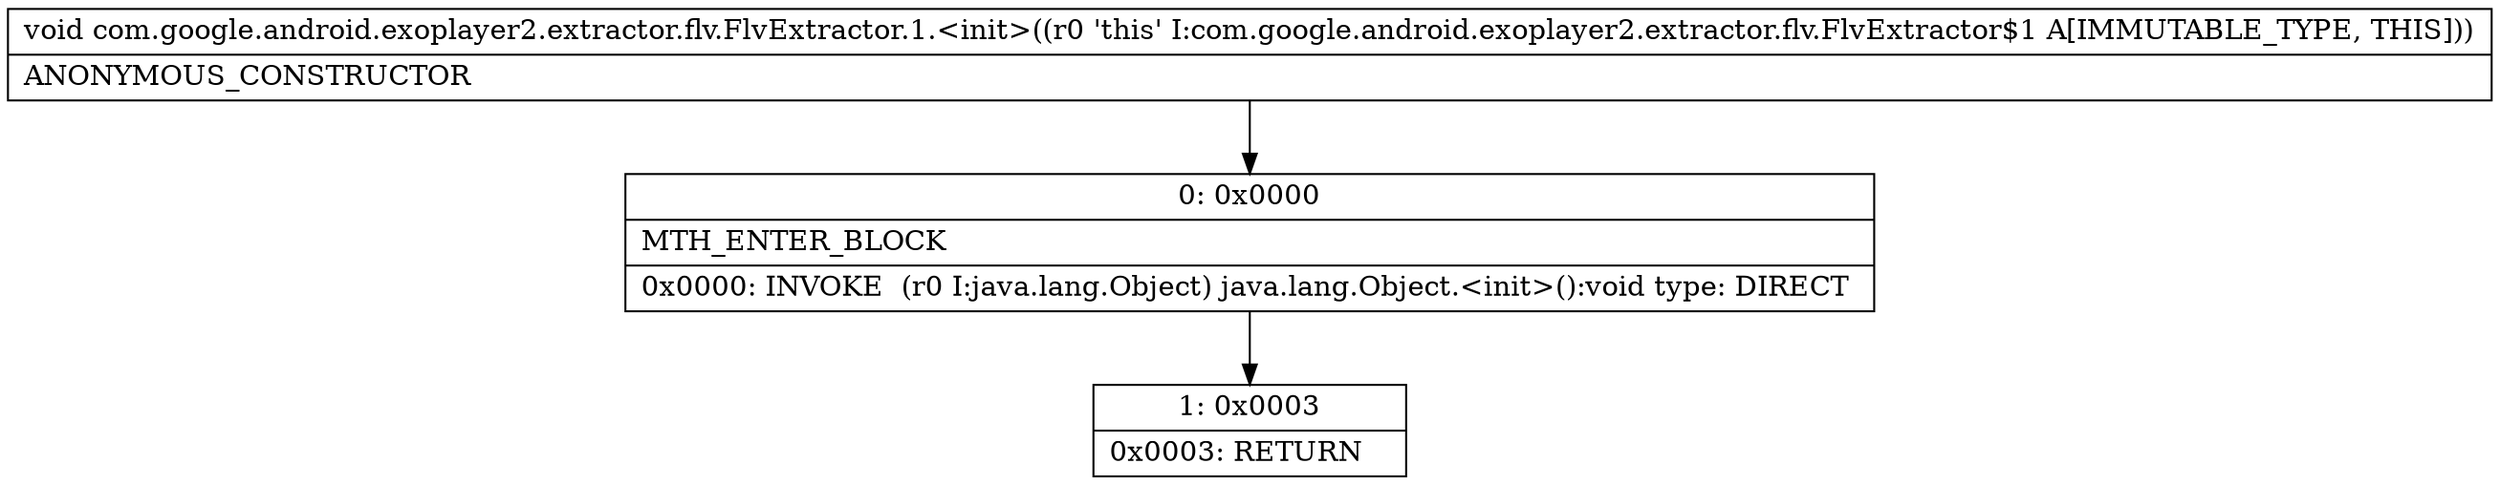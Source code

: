digraph "CFG forcom.google.android.exoplayer2.extractor.flv.FlvExtractor.1.\<init\>()V" {
Node_0 [shape=record,label="{0\:\ 0x0000|MTH_ENTER_BLOCK\l|0x0000: INVOKE  (r0 I:java.lang.Object) java.lang.Object.\<init\>():void type: DIRECT \l}"];
Node_1 [shape=record,label="{1\:\ 0x0003|0x0003: RETURN   \l}"];
MethodNode[shape=record,label="{void com.google.android.exoplayer2.extractor.flv.FlvExtractor.1.\<init\>((r0 'this' I:com.google.android.exoplayer2.extractor.flv.FlvExtractor$1 A[IMMUTABLE_TYPE, THIS]))  | ANONYMOUS_CONSTRUCTOR\l}"];
MethodNode -> Node_0;
Node_0 -> Node_1;
}

